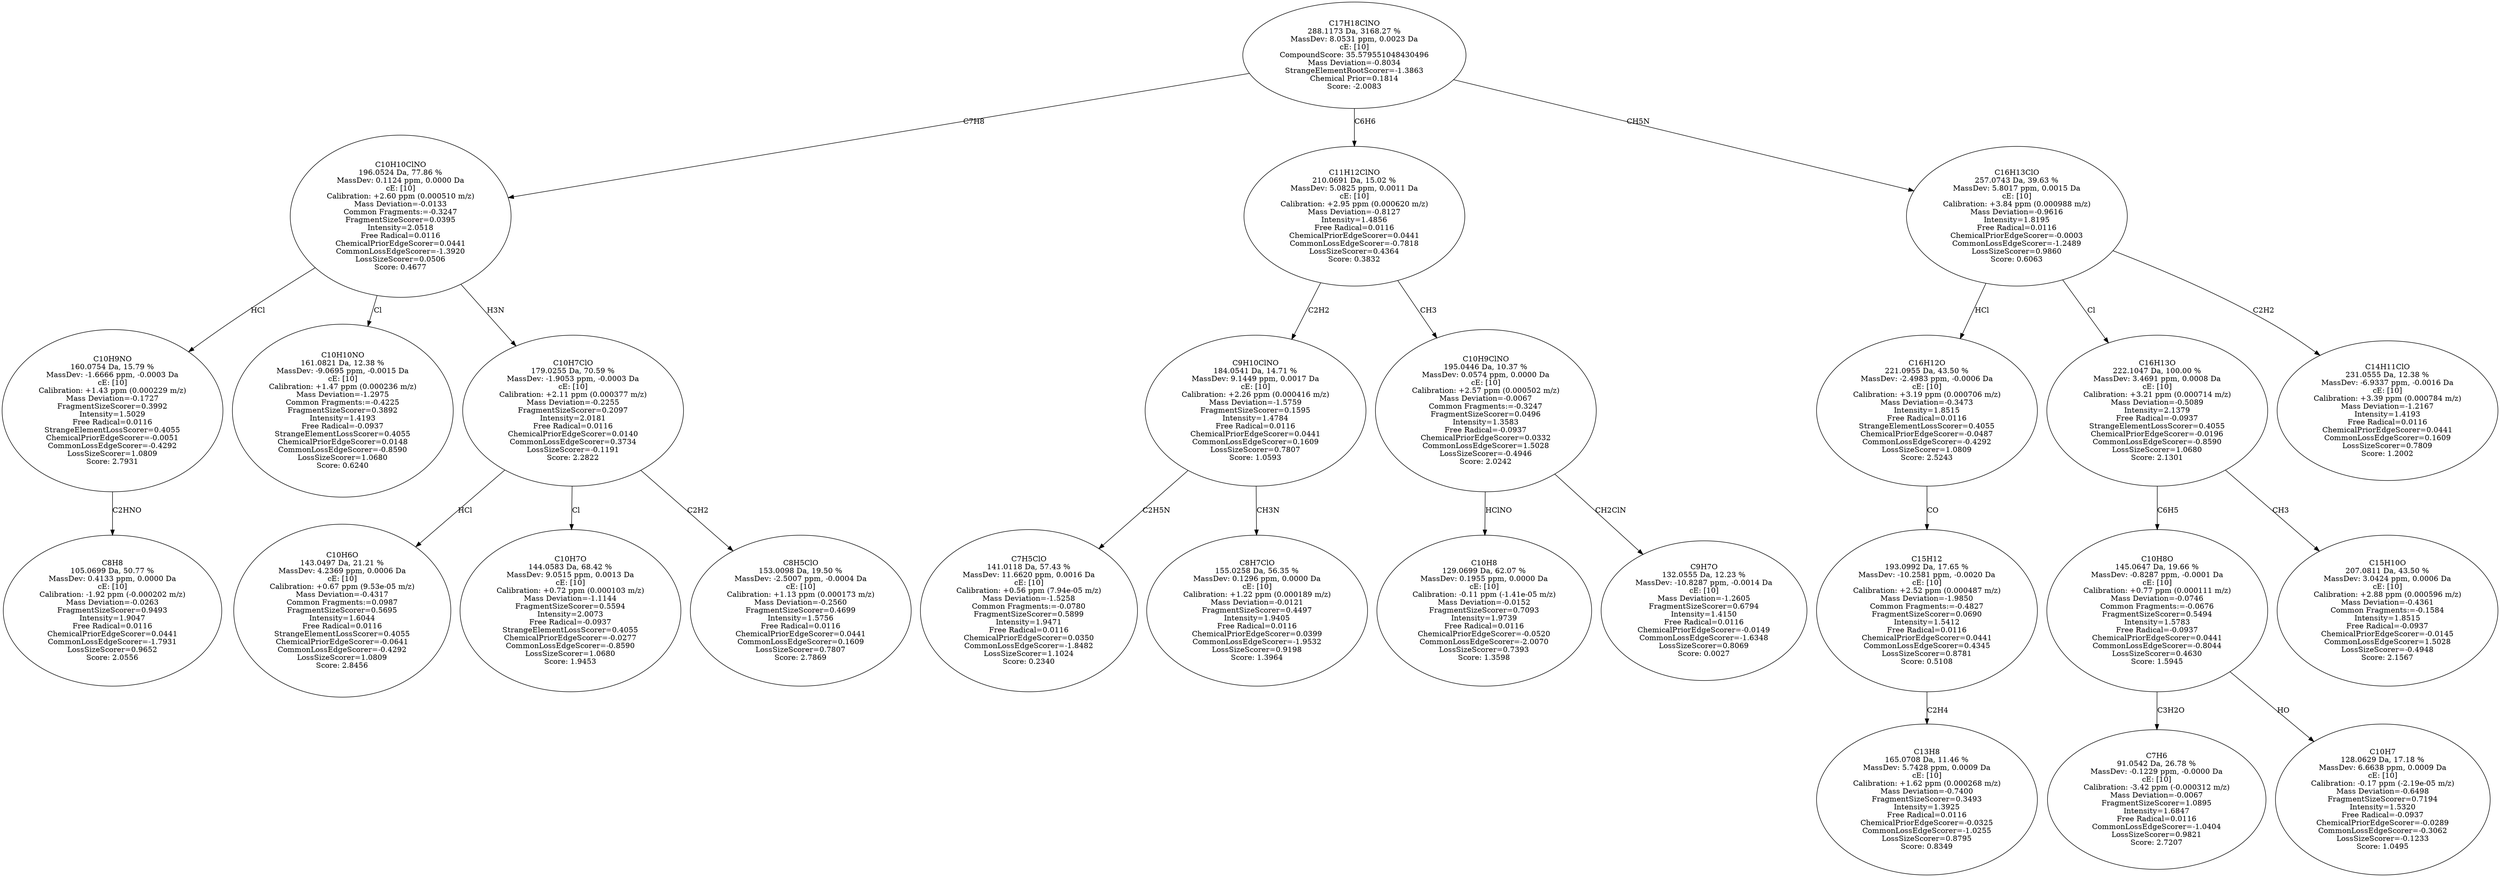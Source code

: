 strict digraph {
v1 [label="C8H8\n105.0699 Da, 50.77 %\nMassDev: 0.4133 ppm, 0.0000 Da\ncE: [10]\nCalibration: -1.92 ppm (-0.000202 m/z)\nMass Deviation=-0.0263\nFragmentSizeScorer=0.9493\nIntensity=1.9047\nFree Radical=0.0116\nChemicalPriorEdgeScorer=0.0441\nCommonLossEdgeScorer=-1.7931\nLossSizeScorer=0.9652\nScore: 2.0556"];
v2 [label="C10H9NO\n160.0754 Da, 15.79 %\nMassDev: -1.6666 ppm, -0.0003 Da\ncE: [10]\nCalibration: +1.43 ppm (0.000229 m/z)\nMass Deviation=-0.1727\nFragmentSizeScorer=0.3992\nIntensity=1.5029\nFree Radical=0.0116\nStrangeElementLossScorer=0.4055\nChemicalPriorEdgeScorer=-0.0051\nCommonLossEdgeScorer=-0.4292\nLossSizeScorer=1.0809\nScore: 2.7931"];
v3 [label="C10H10NO\n161.0821 Da, 12.38 %\nMassDev: -9.0695 ppm, -0.0015 Da\ncE: [10]\nCalibration: +1.47 ppm (0.000236 m/z)\nMass Deviation=-1.2975\nCommon Fragments:=-0.4225\nFragmentSizeScorer=0.3892\nIntensity=1.4193\nFree Radical=-0.0937\nStrangeElementLossScorer=0.4055\nChemicalPriorEdgeScorer=0.0148\nCommonLossEdgeScorer=-0.8590\nLossSizeScorer=1.0680\nScore: 0.6240"];
v4 [label="C10H6O\n143.0497 Da, 21.21 %\nMassDev: 4.2369 ppm, 0.0006 Da\ncE: [10]\nCalibration: +0.67 ppm (9.53e-05 m/z)\nMass Deviation=-0.4317\nCommon Fragments:=0.0987\nFragmentSizeScorer=0.5695\nIntensity=1.6044\nFree Radical=0.0116\nStrangeElementLossScorer=0.4055\nChemicalPriorEdgeScorer=-0.0641\nCommonLossEdgeScorer=-0.4292\nLossSizeScorer=1.0809\nScore: 2.8456"];
v5 [label="C10H7O\n144.0583 Da, 68.42 %\nMassDev: 9.0515 ppm, 0.0013 Da\ncE: [10]\nCalibration: +0.72 ppm (0.000103 m/z)\nMass Deviation=-1.1144\nFragmentSizeScorer=0.5594\nIntensity=2.0073\nFree Radical=-0.0937\nStrangeElementLossScorer=0.4055\nChemicalPriorEdgeScorer=-0.0277\nCommonLossEdgeScorer=-0.8590\nLossSizeScorer=1.0680\nScore: 1.9453"];
v6 [label="C8H5ClO\n153.0098 Da, 19.50 %\nMassDev: -2.5007 ppm, -0.0004 Da\ncE: [10]\nCalibration: +1.13 ppm (0.000173 m/z)\nMass Deviation=-0.2560\nFragmentSizeScorer=0.4699\nIntensity=1.5756\nFree Radical=0.0116\nChemicalPriorEdgeScorer=0.0441\nCommonLossEdgeScorer=0.1609\nLossSizeScorer=0.7807\nScore: 2.7869"];
v7 [label="C10H7ClO\n179.0255 Da, 70.59 %\nMassDev: -1.9053 ppm, -0.0003 Da\ncE: [10]\nCalibration: +2.11 ppm (0.000377 m/z)\nMass Deviation=-0.2255\nFragmentSizeScorer=0.2097\nIntensity=2.0181\nFree Radical=0.0116\nChemicalPriorEdgeScorer=0.0140\nCommonLossEdgeScorer=0.3734\nLossSizeScorer=-0.1191\nScore: 2.2822"];
v8 [label="C10H10ClNO\n196.0524 Da, 77.86 %\nMassDev: 0.1124 ppm, 0.0000 Da\ncE: [10]\nCalibration: +2.60 ppm (0.000510 m/z)\nMass Deviation=-0.0133\nCommon Fragments:=-0.3247\nFragmentSizeScorer=0.0395\nIntensity=2.0518\nFree Radical=0.0116\nChemicalPriorEdgeScorer=0.0441\nCommonLossEdgeScorer=-1.3920\nLossSizeScorer=0.0506\nScore: 0.4677"];
v9 [label="C7H5ClO\n141.0118 Da, 57.43 %\nMassDev: 11.6620 ppm, 0.0016 Da\ncE: [10]\nCalibration: +0.56 ppm (7.94e-05 m/z)\nMass Deviation=-1.5258\nCommon Fragments:=-0.0780\nFragmentSizeScorer=0.5899\nIntensity=1.9471\nFree Radical=0.0116\nChemicalPriorEdgeScorer=0.0350\nCommonLossEdgeScorer=-1.8482\nLossSizeScorer=1.1024\nScore: 0.2340"];
v10 [label="C8H7ClO\n155.0258 Da, 56.35 %\nMassDev: 0.1296 ppm, 0.0000 Da\ncE: [10]\nCalibration: +1.22 ppm (0.000189 m/z)\nMass Deviation=-0.0121\nFragmentSizeScorer=0.4497\nIntensity=1.9405\nFree Radical=0.0116\nChemicalPriorEdgeScorer=0.0399\nCommonLossEdgeScorer=-1.9532\nLossSizeScorer=0.9198\nScore: 1.3964"];
v11 [label="C9H10ClNO\n184.0541 Da, 14.71 %\nMassDev: 9.1449 ppm, 0.0017 Da\ncE: [10]\nCalibration: +2.26 ppm (0.000416 m/z)\nMass Deviation=-1.5759\nFragmentSizeScorer=0.1595\nIntensity=1.4784\nFree Radical=0.0116\nChemicalPriorEdgeScorer=0.0441\nCommonLossEdgeScorer=0.1609\nLossSizeScorer=0.7807\nScore: 1.0593"];
v12 [label="C10H8\n129.0699 Da, 62.07 %\nMassDev: 0.1955 ppm, 0.0000 Da\ncE: [10]\nCalibration: -0.11 ppm (-1.41e-05 m/z)\nMass Deviation=-0.0152\nFragmentSizeScorer=0.7093\nIntensity=1.9739\nFree Radical=0.0116\nChemicalPriorEdgeScorer=-0.0520\nCommonLossEdgeScorer=-2.0070\nLossSizeScorer=0.7393\nScore: 1.3598"];
v13 [label="C9H7O\n132.0555 Da, 12.23 %\nMassDev: -10.8287 ppm, -0.0014 Da\ncE: [10]\nMass Deviation=-1.2605\nFragmentSizeScorer=0.6794\nIntensity=1.4150\nFree Radical=0.0116\nChemicalPriorEdgeScorer=-0.0149\nCommonLossEdgeScorer=-1.6348\nLossSizeScorer=0.8069\nScore: 0.0027"];
v14 [label="C10H9ClNO\n195.0446 Da, 10.37 %\nMassDev: 0.0574 ppm, 0.0000 Da\ncE: [10]\nCalibration: +2.57 ppm (0.000502 m/z)\nMass Deviation=-0.0067\nCommon Fragments:=-0.3247\nFragmentSizeScorer=0.0496\nIntensity=1.3583\nFree Radical=-0.0937\nChemicalPriorEdgeScorer=0.0332\nCommonLossEdgeScorer=1.5028\nLossSizeScorer=-0.4946\nScore: 2.0242"];
v15 [label="C11H12ClNO\n210.0691 Da, 15.02 %\nMassDev: 5.0825 ppm, 0.0011 Da\ncE: [10]\nCalibration: +2.95 ppm (0.000620 m/z)\nMass Deviation=-0.8127\nIntensity=1.4856\nFree Radical=0.0116\nChemicalPriorEdgeScorer=0.0441\nCommonLossEdgeScorer=-0.7818\nLossSizeScorer=0.4364\nScore: 0.3832"];
v16 [label="C13H8\n165.0708 Da, 11.46 %\nMassDev: 5.7428 ppm, 0.0009 Da\ncE: [10]\nCalibration: +1.62 ppm (0.000268 m/z)\nMass Deviation=-0.7400\nFragmentSizeScorer=0.3493\nIntensity=1.3925\nFree Radical=0.0116\nChemicalPriorEdgeScorer=-0.0325\nCommonLossEdgeScorer=-1.0255\nLossSizeScorer=0.8795\nScore: 0.8349"];
v17 [label="C15H12\n193.0992 Da, 17.65 %\nMassDev: -10.2581 ppm, -0.0020 Da\ncE: [10]\nCalibration: +2.52 ppm (0.000487 m/z)\nMass Deviation=-1.9850\nCommon Fragments:=-0.4827\nFragmentSizeScorer=0.0690\nIntensity=1.5412\nFree Radical=0.0116\nChemicalPriorEdgeScorer=0.0441\nCommonLossEdgeScorer=0.4345\nLossSizeScorer=0.8781\nScore: 0.5108"];
v18 [label="C16H12O\n221.0955 Da, 43.50 %\nMassDev: -2.4983 ppm, -0.0006 Da\ncE: [10]\nCalibration: +3.19 ppm (0.000706 m/z)\nMass Deviation=-0.3473\nIntensity=1.8515\nFree Radical=0.0116\nStrangeElementLossScorer=0.4055\nChemicalPriorEdgeScorer=-0.0487\nCommonLossEdgeScorer=-0.4292\nLossSizeScorer=1.0809\nScore: 2.5243"];
v19 [label="C7H6\n91.0542 Da, 26.78 %\nMassDev: -0.1229 ppm, -0.0000 Da\ncE: [10]\nCalibration: -3.42 ppm (-0.000312 m/z)\nMass Deviation=-0.0067\nFragmentSizeScorer=1.0895\nIntensity=1.6847\nFree Radical=0.0116\nCommonLossEdgeScorer=-1.0404\nLossSizeScorer=0.9821\nScore: 2.7207"];
v20 [label="C10H7\n128.0629 Da, 17.18 %\nMassDev: 6.6638 ppm, 0.0009 Da\ncE: [10]\nCalibration: -0.17 ppm (-2.19e-05 m/z)\nMass Deviation=-0.6498\nFragmentSizeScorer=0.7194\nIntensity=1.5320\nFree Radical=-0.0937\nChemicalPriorEdgeScorer=-0.0289\nCommonLossEdgeScorer=-0.3062\nLossSizeScorer=-0.1233\nScore: 1.0495"];
v21 [label="C10H8O\n145.0647 Da, 19.66 %\nMassDev: -0.8287 ppm, -0.0001 Da\ncE: [10]\nCalibration: +0.77 ppm (0.000111 m/z)\nMass Deviation=-0.0746\nCommon Fragments:=-0.0676\nFragmentSizeScorer=0.5494\nIntensity=1.5783\nFree Radical=-0.0937\nChemicalPriorEdgeScorer=0.0441\nCommonLossEdgeScorer=-0.8044\nLossSizeScorer=0.4630\nScore: 1.5945"];
v22 [label="C15H10O\n207.0811 Da, 43.50 %\nMassDev: 3.0424 ppm, 0.0006 Da\ncE: [10]\nCalibration: +2.88 ppm (0.000596 m/z)\nMass Deviation=-0.4361\nCommon Fragments:=-0.1584\nIntensity=1.8515\nFree Radical=-0.0937\nChemicalPriorEdgeScorer=-0.0145\nCommonLossEdgeScorer=1.5028\nLossSizeScorer=-0.4948\nScore: 2.1567"];
v23 [label="C16H13O\n222.1047 Da, 100.00 %\nMassDev: 3.4691 ppm, 0.0008 Da\ncE: [10]\nCalibration: +3.21 ppm (0.000714 m/z)\nMass Deviation=-0.5089\nIntensity=2.1379\nFree Radical=-0.0937\nStrangeElementLossScorer=0.4055\nChemicalPriorEdgeScorer=-0.0196\nCommonLossEdgeScorer=-0.8590\nLossSizeScorer=1.0680\nScore: 2.1301"];
v24 [label="C14H11ClO\n231.0555 Da, 12.38 %\nMassDev: -6.9337 ppm, -0.0016 Da\ncE: [10]\nCalibration: +3.39 ppm (0.000784 m/z)\nMass Deviation=-1.2167\nIntensity=1.4193\nFree Radical=0.0116\nChemicalPriorEdgeScorer=0.0441\nCommonLossEdgeScorer=0.1609\nLossSizeScorer=0.7809\nScore: 1.2002"];
v25 [label="C16H13ClO\n257.0743 Da, 39.63 %\nMassDev: 5.8017 ppm, 0.0015 Da\ncE: [10]\nCalibration: +3.84 ppm (0.000988 m/z)\nMass Deviation=-0.9616\nIntensity=1.8195\nFree Radical=0.0116\nChemicalPriorEdgeScorer=-0.0003\nCommonLossEdgeScorer=-1.2489\nLossSizeScorer=0.9860\nScore: 0.6063"];
v26 [label="C17H18ClNO\n288.1173 Da, 3168.27 %\nMassDev: 8.0531 ppm, 0.0023 Da\ncE: [10]\nCompoundScore: 35.579551048430496\nMass Deviation=-0.8034\nStrangeElementRootScorer=-1.3863\nChemical Prior=0.1814\nScore: -2.0083"];
v2 -> v1 [label="C2HNO"];
v8 -> v2 [label="HCl"];
v8 -> v3 [label="Cl"];
v7 -> v4 [label="HCl"];
v7 -> v5 [label="Cl"];
v7 -> v6 [label="C2H2"];
v8 -> v7 [label="H3N"];
v26 -> v8 [label="C7H8"];
v11 -> v9 [label="C2H5N"];
v11 -> v10 [label="CH3N"];
v15 -> v11 [label="C2H2"];
v14 -> v12 [label="HClNO"];
v14 -> v13 [label="CH2ClN"];
v15 -> v14 [label="CH3"];
v26 -> v15 [label="C6H6"];
v17 -> v16 [label="C2H4"];
v18 -> v17 [label="CO"];
v25 -> v18 [label="HCl"];
v21 -> v19 [label="C3H2O"];
v21 -> v20 [label="HO"];
v23 -> v21 [label="C6H5"];
v23 -> v22 [label="CH3"];
v25 -> v23 [label="Cl"];
v25 -> v24 [label="C2H2"];
v26 -> v25 [label="CH5N"];
}